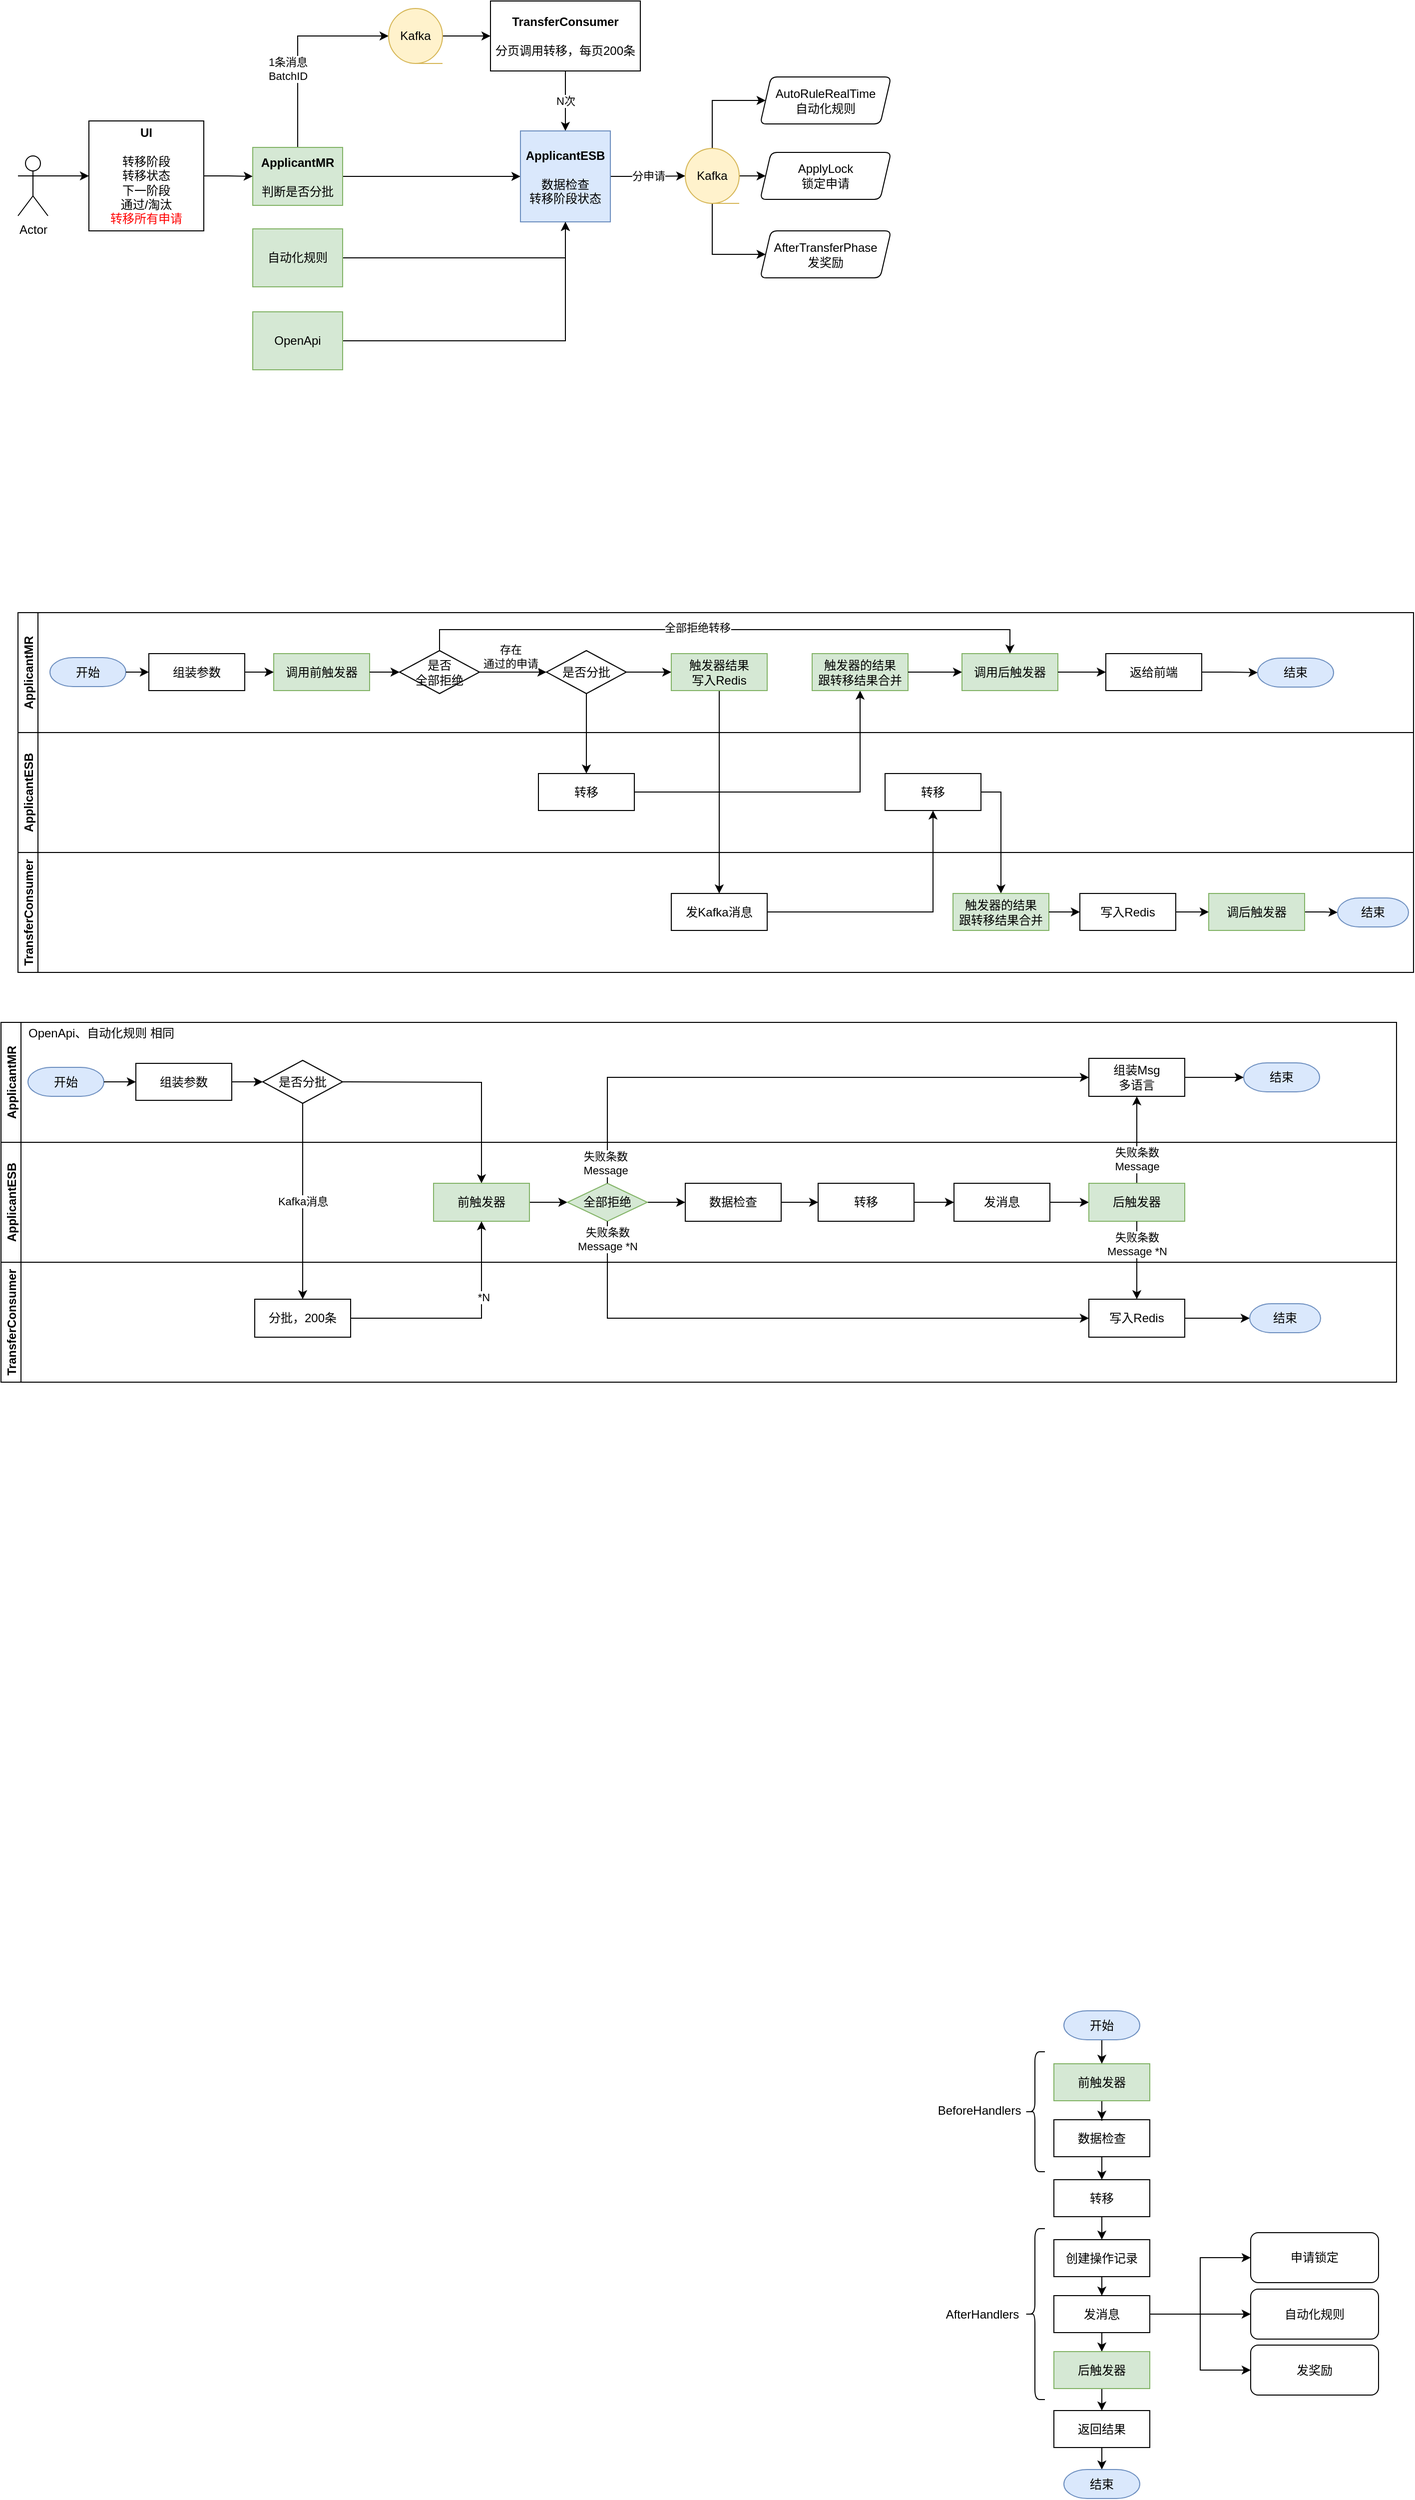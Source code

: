 <mxfile version="14.2.7" type="github">
  <diagram id="pNTDshuj_nLLdsMrF4MN" name="Page-1">
    <mxGraphModel dx="1452" dy="839" grid="0" gridSize="10" guides="1" tooltips="1" connect="1" arrows="1" fold="1" page="1" pageScale="1" pageWidth="2339" pageHeight="3300" math="0" shadow="0">
      <root>
        <mxCell id="0" />
        <mxCell id="1" parent="0" />
        <mxCell id="zR2C9-OfokKpxgEDOuO3-32" style="edgeStyle=orthogonalEdgeStyle;rounded=0;orthogonalLoop=1;jettySize=auto;html=1;exitX=1;exitY=0.333;exitDx=0;exitDy=0;exitPerimeter=0;entryX=0;entryY=0.5;entryDx=0;entryDy=0;" parent="1" source="zR2C9-OfokKpxgEDOuO3-1" target="zR2C9-OfokKpxgEDOuO3-2" edge="1">
          <mxGeometry relative="1" as="geometry" />
        </mxCell>
        <mxCell id="zR2C9-OfokKpxgEDOuO3-1" value="Actor" style="shape=umlActor;verticalLabelPosition=bottom;verticalAlign=top;html=1;outlineConnect=0;" parent="1" vertex="1">
          <mxGeometry x="47" y="335" width="30" height="60" as="geometry" />
        </mxCell>
        <mxCell id="zR2C9-OfokKpxgEDOuO3-21" style="edgeStyle=orthogonalEdgeStyle;rounded=0;orthogonalLoop=1;jettySize=auto;html=1;exitX=1;exitY=0.5;exitDx=0;exitDy=0;entryX=0;entryY=0.5;entryDx=0;entryDy=0;" parent="1" source="zR2C9-OfokKpxgEDOuO3-2" target="zR2C9-OfokKpxgEDOuO3-4" edge="1">
          <mxGeometry relative="1" as="geometry" />
        </mxCell>
        <mxCell id="zR2C9-OfokKpxgEDOuO3-2" value="&lt;b&gt;UI&lt;br&gt;&lt;/b&gt;&lt;br&gt;转移阶段&lt;br&gt;转移状态&lt;br&gt;下一阶段&lt;br&gt;通过/淘汰&lt;br&gt;&lt;font color=&quot;#ff0000&quot;&gt;转移所有申请&lt;/font&gt;" style="rounded=0;whiteSpace=wrap;html=1;" parent="1" vertex="1">
          <mxGeometry x="118" y="300" width="115" height="110" as="geometry" />
        </mxCell>
        <mxCell id="zR2C9-OfokKpxgEDOuO3-7" style="edgeStyle=orthogonalEdgeStyle;rounded=0;orthogonalLoop=1;jettySize=auto;html=1;exitX=0.5;exitY=0;exitDx=0;exitDy=0;entryX=0;entryY=0.5;entryDx=0;entryDy=0;entryPerimeter=0;" parent="1" source="zR2C9-OfokKpxgEDOuO3-4" target="Tq-qdxbZpWR1kkzPCm9U-29" edge="1">
          <mxGeometry relative="1" as="geometry">
            <mxPoint x="440" y="215" as="targetPoint" />
          </mxGeometry>
        </mxCell>
        <mxCell id="zR2C9-OfokKpxgEDOuO3-14" value="1条消息&lt;br&gt;BatchID" style="edgeLabel;html=1;align=center;verticalAlign=middle;resizable=0;points=[];" parent="zR2C9-OfokKpxgEDOuO3-7" vertex="1" connectable="0">
          <mxGeometry x="0.115" y="-1" relative="1" as="geometry">
            <mxPoint x="-12" y="32" as="offset" />
          </mxGeometry>
        </mxCell>
        <mxCell id="zR2C9-OfokKpxgEDOuO3-10" style="edgeStyle=orthogonalEdgeStyle;rounded=0;orthogonalLoop=1;jettySize=auto;html=1;exitX=1;exitY=0.5;exitDx=0;exitDy=0;" parent="1" source="zR2C9-OfokKpxgEDOuO3-4" target="zR2C9-OfokKpxgEDOuO3-9" edge="1">
          <mxGeometry relative="1" as="geometry" />
        </mxCell>
        <mxCell id="zR2C9-OfokKpxgEDOuO3-4" value="&lt;b&gt;ApplicantMR&lt;br&gt;&lt;/b&gt;&lt;br&gt;判断是否分批" style="rounded=0;whiteSpace=wrap;html=1;fillColor=#d5e8d4;strokeColor=#82b366;" parent="1" vertex="1">
          <mxGeometry x="282" y="326.5" width="90" height="58" as="geometry" />
        </mxCell>
        <mxCell id="zR2C9-OfokKpxgEDOuO3-13" value="N次" style="edgeStyle=orthogonalEdgeStyle;rounded=0;orthogonalLoop=1;jettySize=auto;html=1;exitX=0.5;exitY=1;exitDx=0;exitDy=0;" parent="1" source="zR2C9-OfokKpxgEDOuO3-5" target="zR2C9-OfokKpxgEDOuO3-9" edge="1">
          <mxGeometry relative="1" as="geometry" />
        </mxCell>
        <mxCell id="zR2C9-OfokKpxgEDOuO3-5" value="&lt;b&gt;TransferConsumer&lt;br&gt;&lt;/b&gt;&lt;br&gt;分页调用转移，每页200条" style="rounded=0;whiteSpace=wrap;html=1;" parent="1" vertex="1">
          <mxGeometry x="520" y="180" width="150" height="70" as="geometry" />
        </mxCell>
        <mxCell id="zR2C9-OfokKpxgEDOuO3-22" style="edgeStyle=orthogonalEdgeStyle;rounded=0;orthogonalLoop=1;jettySize=auto;html=1;" parent="1" source="Tq-qdxbZpWR1kkzPCm9U-29" target="zR2C9-OfokKpxgEDOuO3-5" edge="1">
          <mxGeometry relative="1" as="geometry">
            <mxPoint x="490" y="215" as="sourcePoint" />
          </mxGeometry>
        </mxCell>
        <mxCell id="Tq-qdxbZpWR1kkzPCm9U-19" value="分申请" style="edgeStyle=orthogonalEdgeStyle;rounded=0;orthogonalLoop=1;jettySize=auto;html=1;" parent="1" source="zR2C9-OfokKpxgEDOuO3-9" target="Tq-qdxbZpWR1kkzPCm9U-18" edge="1">
          <mxGeometry relative="1" as="geometry" />
        </mxCell>
        <mxCell id="zR2C9-OfokKpxgEDOuO3-9" value="&lt;b&gt;ApplicantESB&lt;/b&gt;&lt;br&gt;&lt;br&gt;数据检查&lt;br&gt;转移阶段状态" style="rounded=0;whiteSpace=wrap;html=1;fillColor=#dae8fc;strokeColor=#6c8ebf;" parent="1" vertex="1">
          <mxGeometry x="550" y="310" width="90" height="91" as="geometry" />
        </mxCell>
        <mxCell id="zR2C9-OfokKpxgEDOuO3-12" style="edgeStyle=orthogonalEdgeStyle;rounded=0;orthogonalLoop=1;jettySize=auto;html=1;exitX=1;exitY=0.5;exitDx=0;exitDy=0;entryX=0.5;entryY=1;entryDx=0;entryDy=0;" parent="1" source="zR2C9-OfokKpxgEDOuO3-11" target="zR2C9-OfokKpxgEDOuO3-9" edge="1">
          <mxGeometry relative="1" as="geometry" />
        </mxCell>
        <mxCell id="zR2C9-OfokKpxgEDOuO3-11" value="自动化规则" style="rounded=0;whiteSpace=wrap;html=1;fillColor=#d5e8d4;strokeColor=#82b366;" parent="1" vertex="1">
          <mxGeometry x="282" y="408" width="90" height="58" as="geometry" />
        </mxCell>
        <mxCell id="zR2C9-OfokKpxgEDOuO3-48" style="edgeStyle=orthogonalEdgeStyle;rounded=0;orthogonalLoop=1;jettySize=auto;html=1;exitX=0.5;exitY=1;exitDx=0;exitDy=0;" parent="1" source="zR2C9-OfokKpxgEDOuO3-35" target="zR2C9-OfokKpxgEDOuO3-36" edge="1">
          <mxGeometry relative="1" as="geometry" />
        </mxCell>
        <mxCell id="zR2C9-OfokKpxgEDOuO3-35" value="数据检查" style="rounded=0;whiteSpace=wrap;html=1;" parent="1" vertex="1">
          <mxGeometry x="1084" y="2300" width="96" height="37" as="geometry" />
        </mxCell>
        <mxCell id="zR2C9-OfokKpxgEDOuO3-49" style="edgeStyle=orthogonalEdgeStyle;rounded=0;orthogonalLoop=1;jettySize=auto;html=1;exitX=0.5;exitY=1;exitDx=0;exitDy=0;" parent="1" source="zR2C9-OfokKpxgEDOuO3-36" target="zR2C9-OfokKpxgEDOuO3-37" edge="1">
          <mxGeometry relative="1" as="geometry" />
        </mxCell>
        <mxCell id="zR2C9-OfokKpxgEDOuO3-36" value="转移" style="rounded=0;whiteSpace=wrap;html=1;" parent="1" vertex="1">
          <mxGeometry x="1084" y="2360" width="96" height="37" as="geometry" />
        </mxCell>
        <mxCell id="zR2C9-OfokKpxgEDOuO3-50" style="edgeStyle=orthogonalEdgeStyle;rounded=0;orthogonalLoop=1;jettySize=auto;html=1;exitX=0.5;exitY=1;exitDx=0;exitDy=0;" parent="1" source="zR2C9-OfokKpxgEDOuO3-37" target="zR2C9-OfokKpxgEDOuO3-38" edge="1">
          <mxGeometry relative="1" as="geometry" />
        </mxCell>
        <mxCell id="zR2C9-OfokKpxgEDOuO3-37" value="创建操作记录" style="rounded=0;whiteSpace=wrap;html=1;" parent="1" vertex="1">
          <mxGeometry x="1084" y="2420" width="96" height="37" as="geometry" />
        </mxCell>
        <mxCell id="zR2C9-OfokKpxgEDOuO3-42" style="edgeStyle=orthogonalEdgeStyle;rounded=0;orthogonalLoop=1;jettySize=auto;html=1;exitX=1;exitY=0.5;exitDx=0;exitDy=0;entryX=0;entryY=0.5;entryDx=0;entryDy=0;" parent="1" source="zR2C9-OfokKpxgEDOuO3-38" target="zR2C9-OfokKpxgEDOuO3-39" edge="1">
          <mxGeometry relative="1" as="geometry" />
        </mxCell>
        <mxCell id="zR2C9-OfokKpxgEDOuO3-43" style="edgeStyle=orthogonalEdgeStyle;rounded=0;orthogonalLoop=1;jettySize=auto;html=1;exitX=1;exitY=0.5;exitDx=0;exitDy=0;entryX=0;entryY=0.5;entryDx=0;entryDy=0;" parent="1" source="zR2C9-OfokKpxgEDOuO3-38" target="zR2C9-OfokKpxgEDOuO3-40" edge="1">
          <mxGeometry relative="1" as="geometry" />
        </mxCell>
        <mxCell id="zR2C9-OfokKpxgEDOuO3-44" style="edgeStyle=orthogonalEdgeStyle;rounded=0;orthogonalLoop=1;jettySize=auto;html=1;exitX=1;exitY=0.5;exitDx=0;exitDy=0;entryX=0;entryY=0.5;entryDx=0;entryDy=0;" parent="1" source="zR2C9-OfokKpxgEDOuO3-38" target="zR2C9-OfokKpxgEDOuO3-41" edge="1">
          <mxGeometry relative="1" as="geometry" />
        </mxCell>
        <mxCell id="zR2C9-OfokKpxgEDOuO3-51" style="edgeStyle=orthogonalEdgeStyle;rounded=0;orthogonalLoop=1;jettySize=auto;html=1;exitX=0.5;exitY=1;exitDx=0;exitDy=0;" parent="1" source="zR2C9-OfokKpxgEDOuO3-38" target="zR2C9-OfokKpxgEDOuO3-46" edge="1">
          <mxGeometry relative="1" as="geometry" />
        </mxCell>
        <mxCell id="zR2C9-OfokKpxgEDOuO3-38" value="发消息" style="rounded=0;whiteSpace=wrap;html=1;" parent="1" vertex="1">
          <mxGeometry x="1084" y="2476" width="96" height="37" as="geometry" />
        </mxCell>
        <mxCell id="zR2C9-OfokKpxgEDOuO3-39" value="申请锁定" style="rounded=1;whiteSpace=wrap;html=1;" parent="1" vertex="1">
          <mxGeometry x="1281" y="2413" width="128" height="50" as="geometry" />
        </mxCell>
        <mxCell id="zR2C9-OfokKpxgEDOuO3-40" value="自动化规则" style="rounded=1;whiteSpace=wrap;html=1;" parent="1" vertex="1">
          <mxGeometry x="1281" y="2469.5" width="128" height="50" as="geometry" />
        </mxCell>
        <mxCell id="zR2C9-OfokKpxgEDOuO3-41" value="发奖励" style="rounded=1;whiteSpace=wrap;html=1;" parent="1" vertex="1">
          <mxGeometry x="1281" y="2525.5" width="128" height="50" as="geometry" />
        </mxCell>
        <mxCell id="zR2C9-OfokKpxgEDOuO3-47" style="edgeStyle=orthogonalEdgeStyle;rounded=0;orthogonalLoop=1;jettySize=auto;html=1;exitX=0.5;exitY=1;exitDx=0;exitDy=0;" parent="1" source="zR2C9-OfokKpxgEDOuO3-45" target="zR2C9-OfokKpxgEDOuO3-35" edge="1">
          <mxGeometry relative="1" as="geometry" />
        </mxCell>
        <mxCell id="zR2C9-OfokKpxgEDOuO3-45" value="前触发器" style="rounded=0;whiteSpace=wrap;html=1;fillColor=#d5e8d4;strokeColor=#82b366;" parent="1" vertex="1">
          <mxGeometry x="1084" y="2244" width="96" height="37" as="geometry" />
        </mxCell>
        <mxCell id="zR2C9-OfokKpxgEDOuO3-54" style="edgeStyle=orthogonalEdgeStyle;rounded=0;orthogonalLoop=1;jettySize=auto;html=1;exitX=0.5;exitY=1;exitDx=0;exitDy=0;entryX=0.5;entryY=0;entryDx=0;entryDy=0;" parent="1" source="zR2C9-OfokKpxgEDOuO3-46" target="zR2C9-OfokKpxgEDOuO3-53" edge="1">
          <mxGeometry relative="1" as="geometry" />
        </mxCell>
        <mxCell id="zR2C9-OfokKpxgEDOuO3-46" value="后触发器" style="rounded=0;whiteSpace=wrap;html=1;fillColor=#d5e8d4;strokeColor=#82b366;" parent="1" vertex="1">
          <mxGeometry x="1084" y="2532" width="96" height="37" as="geometry" />
        </mxCell>
        <mxCell id="Tq-qdxbZpWR1kkzPCm9U-33" value="" style="edgeStyle=orthogonalEdgeStyle;rounded=0;orthogonalLoop=1;jettySize=auto;html=1;" parent="1" source="zR2C9-OfokKpxgEDOuO3-53" target="Tq-qdxbZpWR1kkzPCm9U-32" edge="1">
          <mxGeometry relative="1" as="geometry" />
        </mxCell>
        <mxCell id="zR2C9-OfokKpxgEDOuO3-53" value="返回结果" style="rounded=0;whiteSpace=wrap;html=1;" parent="1" vertex="1">
          <mxGeometry x="1084" y="2591" width="96" height="37" as="geometry" />
        </mxCell>
        <mxCell id="Tq-qdxbZpWR1kkzPCm9U-14" value="" style="edgeStyle=orthogonalEdgeStyle;rounded=0;orthogonalLoop=1;jettySize=auto;html=1;" parent="1" source="Tq-qdxbZpWR1kkzPCm9U-13" target="zR2C9-OfokKpxgEDOuO3-45" edge="1">
          <mxGeometry relative="1" as="geometry" />
        </mxCell>
        <mxCell id="Tq-qdxbZpWR1kkzPCm9U-13" value="开始" style="strokeWidth=1;html=1;shape=mxgraph.flowchart.terminator;whiteSpace=wrap;rounded=0;fillColor=#dae8fc;strokeColor=#6c8ebf;" parent="1" vertex="1">
          <mxGeometry x="1094" y="2191" width="76" height="29" as="geometry" />
        </mxCell>
        <mxCell id="Tq-qdxbZpWR1kkzPCm9U-25" style="edgeStyle=orthogonalEdgeStyle;rounded=0;orthogonalLoop=1;jettySize=auto;html=1;exitX=0.5;exitY=0;exitDx=0;exitDy=0;exitPerimeter=0;entryX=0;entryY=0.5;entryDx=0;entryDy=0;" parent="1" source="Tq-qdxbZpWR1kkzPCm9U-18" target="Tq-qdxbZpWR1kkzPCm9U-20" edge="1">
          <mxGeometry relative="1" as="geometry">
            <Array as="points">
              <mxPoint x="742" y="280" />
            </Array>
          </mxGeometry>
        </mxCell>
        <mxCell id="Tq-qdxbZpWR1kkzPCm9U-26" value="" style="edgeStyle=orthogonalEdgeStyle;rounded=0;orthogonalLoop=1;jettySize=auto;html=1;" parent="1" source="Tq-qdxbZpWR1kkzPCm9U-18" target="Tq-qdxbZpWR1kkzPCm9U-22" edge="1">
          <mxGeometry relative="1" as="geometry" />
        </mxCell>
        <mxCell id="Tq-qdxbZpWR1kkzPCm9U-28" style="edgeStyle=orthogonalEdgeStyle;rounded=0;orthogonalLoop=1;jettySize=auto;html=1;exitX=0.5;exitY=1;exitDx=0;exitDy=0;exitPerimeter=0;entryX=0;entryY=0.5;entryDx=0;entryDy=0;" parent="1" source="Tq-qdxbZpWR1kkzPCm9U-18" target="Tq-qdxbZpWR1kkzPCm9U-23" edge="1">
          <mxGeometry relative="1" as="geometry">
            <Array as="points">
              <mxPoint x="742" y="434" />
            </Array>
          </mxGeometry>
        </mxCell>
        <mxCell id="Tq-qdxbZpWR1kkzPCm9U-18" value="Kafka" style="strokeWidth=1;html=1;shape=mxgraph.flowchart.sequential_data;whiteSpace=wrap;rounded=0;fillColor=#fff2cc;strokeColor=#d6b656;" parent="1" vertex="1">
          <mxGeometry x="715" y="327.5" width="54" height="55" as="geometry" />
        </mxCell>
        <mxCell id="Tq-qdxbZpWR1kkzPCm9U-20" value="&lt;span&gt;AutoRuleRealTime&lt;br&gt;自动化规则&lt;br&gt;&lt;/span&gt;" style="shape=parallelogram;html=1;strokeWidth=1;perimeter=parallelogramPerimeter;whiteSpace=wrap;rounded=1;arcSize=12;size=0.083;" parent="1" vertex="1">
          <mxGeometry x="790" y="256" width="131" height="47" as="geometry" />
        </mxCell>
        <mxCell id="Tq-qdxbZpWR1kkzPCm9U-22" value="&lt;span style=&quot;text-align: left&quot;&gt;ApplyLock&lt;br&gt;锁定申请&lt;br&gt;&lt;/span&gt;" style="shape=parallelogram;html=1;strokeWidth=1;perimeter=parallelogramPerimeter;whiteSpace=wrap;rounded=1;arcSize=12;size=0.083;" parent="1" vertex="1">
          <mxGeometry x="790" y="331.5" width="131" height="47" as="geometry" />
        </mxCell>
        <mxCell id="Tq-qdxbZpWR1kkzPCm9U-23" value="AfterTransferPhase&lt;br&gt;发奖励" style="shape=parallelogram;html=1;strokeWidth=1;perimeter=parallelogramPerimeter;whiteSpace=wrap;rounded=1;arcSize=12;size=0.083;" parent="1" vertex="1">
          <mxGeometry x="790" y="410" width="131" height="47" as="geometry" />
        </mxCell>
        <mxCell id="Tq-qdxbZpWR1kkzPCm9U-29" value="Kafka" style="strokeWidth=1;html=1;shape=mxgraph.flowchart.sequential_data;whiteSpace=wrap;rounded=0;fillColor=#fff2cc;strokeColor=#d6b656;" parent="1" vertex="1">
          <mxGeometry x="418" y="187.5" width="54" height="55" as="geometry" />
        </mxCell>
        <mxCell id="Tq-qdxbZpWR1kkzPCm9U-32" value="结束" style="strokeWidth=1;html=1;shape=mxgraph.flowchart.terminator;whiteSpace=wrap;rounded=0;fillColor=#dae8fc;strokeColor=#6c8ebf;" parent="1" vertex="1">
          <mxGeometry x="1094" y="2650" width="76" height="29" as="geometry" />
        </mxCell>
        <mxCell id="iPtqz-g4_fZ4g8SLzUmV-1" value="" style="shape=curlyBracket;whiteSpace=wrap;html=1;rounded=1;size=0.5;" parent="1" vertex="1">
          <mxGeometry x="1055" y="2232" width="20" height="120" as="geometry" />
        </mxCell>
        <mxCell id="iPtqz-g4_fZ4g8SLzUmV-2" value="BeforeHandlers" style="text;html=1;align=center;verticalAlign=middle;resizable=0;points=[];autosize=1;" parent="1" vertex="1">
          <mxGeometry x="962" y="2282" width="93" height="18" as="geometry" />
        </mxCell>
        <mxCell id="iPtqz-g4_fZ4g8SLzUmV-3" value="" style="shape=curlyBracket;whiteSpace=wrap;html=1;rounded=1;size=0.5;" parent="1" vertex="1">
          <mxGeometry x="1055" y="2409" width="20" height="171" as="geometry" />
        </mxCell>
        <mxCell id="iPtqz-g4_fZ4g8SLzUmV-4" value="AfterHandlers" style="text;html=1;align=center;verticalAlign=middle;resizable=0;points=[];autosize=1;" parent="1" vertex="1">
          <mxGeometry x="970" y="2485.5" width="83" height="18" as="geometry" />
        </mxCell>
        <mxCell id="GrQx5yZGlA07eeH8-NgG-53" value="" style="edgeStyle=orthogonalEdgeStyle;rounded=0;orthogonalLoop=1;jettySize=auto;html=1;" parent="1" source="GrQx5yZGlA07eeH8-NgG-8" target="GrQx5yZGlA07eeH8-NgG-10" edge="1">
          <mxGeometry relative="1" as="geometry" />
        </mxCell>
        <mxCell id="GrQx5yZGlA07eeH8-NgG-52" value="" style="edgeStyle=orthogonalEdgeStyle;rounded=0;orthogonalLoop=1;jettySize=auto;html=1;" parent="1" source="GrQx5yZGlA07eeH8-NgG-23" target="GrQx5yZGlA07eeH8-NgG-8" edge="1">
          <mxGeometry relative="1" as="geometry" />
        </mxCell>
        <mxCell id="GrQx5yZGlA07eeH8-NgG-60" value="" style="edgeStyle=orthogonalEdgeStyle;rounded=0;orthogonalLoop=1;jettySize=auto;html=1;" parent="1" source="GrQx5yZGlA07eeH8-NgG-26" target="GrQx5yZGlA07eeH8-NgG-28" edge="1">
          <mxGeometry relative="1" as="geometry" />
        </mxCell>
        <mxCell id="GrQx5yZGlA07eeH8-NgG-61" value="" style="edgeStyle=orthogonalEdgeStyle;rounded=0;orthogonalLoop=1;jettySize=auto;html=1;entryX=0.5;entryY=1;entryDx=0;entryDy=0;" parent="1" source="GrQx5yZGlA07eeH8-NgG-28" target="GrQx5yZGlA07eeH8-NgG-39" edge="1">
          <mxGeometry relative="1" as="geometry" />
        </mxCell>
        <mxCell id="GrQx5yZGlA07eeH8-NgG-62" value="" style="edgeStyle=orthogonalEdgeStyle;rounded=0;orthogonalLoop=1;jettySize=auto;html=1;exitX=1;exitY=0.5;exitDx=0;exitDy=0;" parent="1" source="GrQx5yZGlA07eeH8-NgG-39" target="GrQx5yZGlA07eeH8-NgG-41" edge="1">
          <mxGeometry relative="1" as="geometry" />
        </mxCell>
        <mxCell id="f2J-3M7rYy_mJM9Wlfbg-1" value="ApplicantMR" style="swimlane;startSize=20;horizontal=0;" parent="1" vertex="1">
          <mxGeometry x="47" y="792" width="1397" height="120" as="geometry" />
        </mxCell>
        <mxCell id="GrQx5yZGlA07eeH8-NgG-1" value="开始" style="strokeWidth=1;html=1;shape=mxgraph.flowchart.terminator;whiteSpace=wrap;rounded=0;fillColor=#dae8fc;strokeColor=#6c8ebf;" parent="f2J-3M7rYy_mJM9Wlfbg-1" vertex="1">
          <mxGeometry x="32" y="45" width="76" height="29" as="geometry" />
        </mxCell>
        <mxCell id="GrQx5yZGlA07eeH8-NgG-3" value="组装参数" style="rounded=0;whiteSpace=wrap;html=1;" parent="f2J-3M7rYy_mJM9Wlfbg-1" vertex="1">
          <mxGeometry x="131" y="41" width="96" height="37" as="geometry" />
        </mxCell>
        <mxCell id="GrQx5yZGlA07eeH8-NgG-49" value="" style="edgeStyle=orthogonalEdgeStyle;rounded=0;orthogonalLoop=1;jettySize=auto;html=1;" parent="f2J-3M7rYy_mJM9Wlfbg-1" source="GrQx5yZGlA07eeH8-NgG-1" target="GrQx5yZGlA07eeH8-NgG-3" edge="1">
          <mxGeometry relative="1" as="geometry" />
        </mxCell>
        <mxCell id="GrQx5yZGlA07eeH8-NgG-2" value="调用前触发器" style="rounded=0;whiteSpace=wrap;html=1;fillColor=#d5e8d4;strokeColor=#82b366;" parent="f2J-3M7rYy_mJM9Wlfbg-1" vertex="1">
          <mxGeometry x="256" y="41" width="96" height="37" as="geometry" />
        </mxCell>
        <mxCell id="GrQx5yZGlA07eeH8-NgG-50" value="" style="edgeStyle=orthogonalEdgeStyle;rounded=0;orthogonalLoop=1;jettySize=auto;html=1;" parent="f2J-3M7rYy_mJM9Wlfbg-1" source="GrQx5yZGlA07eeH8-NgG-3" target="GrQx5yZGlA07eeH8-NgG-2" edge="1">
          <mxGeometry relative="1" as="geometry" />
        </mxCell>
        <mxCell id="GrQx5yZGlA07eeH8-NgG-6" value="是否&lt;br&gt;全部拒绝" style="rhombus;whiteSpace=wrap;html=1;" parent="f2J-3M7rYy_mJM9Wlfbg-1" vertex="1">
          <mxGeometry x="382" y="38" width="80" height="43" as="geometry" />
        </mxCell>
        <mxCell id="GrQx5yZGlA07eeH8-NgG-51" value="" style="edgeStyle=orthogonalEdgeStyle;rounded=0;orthogonalLoop=1;jettySize=auto;html=1;" parent="f2J-3M7rYy_mJM9Wlfbg-1" source="GrQx5yZGlA07eeH8-NgG-2" target="GrQx5yZGlA07eeH8-NgG-6" edge="1">
          <mxGeometry relative="1" as="geometry" />
        </mxCell>
        <mxCell id="GrQx5yZGlA07eeH8-NgG-23" value="是否分批" style="rhombus;whiteSpace=wrap;html=1;" parent="f2J-3M7rYy_mJM9Wlfbg-1" vertex="1">
          <mxGeometry x="529" y="38" width="80" height="43" as="geometry" />
        </mxCell>
        <mxCell id="GrQx5yZGlA07eeH8-NgG-31" value="存在&lt;br&gt;通过的申请" style="edgeStyle=orthogonalEdgeStyle;rounded=0;orthogonalLoop=1;jettySize=auto;html=1;exitX=1;exitY=0.5;exitDx=0;exitDy=0;" parent="f2J-3M7rYy_mJM9Wlfbg-1" source="GrQx5yZGlA07eeH8-NgG-6" target="GrQx5yZGlA07eeH8-NgG-23" edge="1">
          <mxGeometry x="-0.091" y="16" relative="1" as="geometry">
            <mxPoint x="205" y="58" as="sourcePoint" />
            <mxPoint as="offset" />
          </mxGeometry>
        </mxCell>
        <mxCell id="GrQx5yZGlA07eeH8-NgG-26" value="触发器结果&lt;br&gt;写入Redis" style="rounded=0;whiteSpace=wrap;html=1;fillColor=#d5e8d4;strokeColor=#82b366;" parent="f2J-3M7rYy_mJM9Wlfbg-1" vertex="1">
          <mxGeometry x="654" y="41" width="96" height="37" as="geometry" />
        </mxCell>
        <mxCell id="GrQx5yZGlA07eeH8-NgG-59" style="edgeStyle=orthogonalEdgeStyle;rounded=0;orthogonalLoop=1;jettySize=auto;html=1;exitX=1;exitY=0.5;exitDx=0;exitDy=0;entryX=0;entryY=0.5;entryDx=0;entryDy=0;" parent="f2J-3M7rYy_mJM9Wlfbg-1" source="GrQx5yZGlA07eeH8-NgG-23" target="GrQx5yZGlA07eeH8-NgG-26" edge="1">
          <mxGeometry relative="1" as="geometry" />
        </mxCell>
        <mxCell id="GrQx5yZGlA07eeH8-NgG-10" value="触发器的结果&lt;br&gt;跟转移结果合并" style="rounded=0;whiteSpace=wrap;html=1;fillColor=#d5e8d4;strokeColor=#82b366;" parent="f2J-3M7rYy_mJM9Wlfbg-1" vertex="1">
          <mxGeometry x="795" y="41" width="96" height="37" as="geometry" />
        </mxCell>
        <mxCell id="GrQx5yZGlA07eeH8-NgG-65" value="调用后触发器" style="rounded=0;whiteSpace=wrap;html=1;fillColor=#d5e8d4;strokeColor=#82b366;" parent="f2J-3M7rYy_mJM9Wlfbg-1" vertex="1">
          <mxGeometry x="945" y="41" width="96" height="37" as="geometry" />
        </mxCell>
        <mxCell id="GrQx5yZGlA07eeH8-NgG-54" style="edgeStyle=orthogonalEdgeStyle;rounded=0;orthogonalLoop=1;jettySize=auto;html=1;exitX=0.5;exitY=0;exitDx=0;exitDy=0;entryX=0.5;entryY=0;entryDx=0;entryDy=0;" parent="f2J-3M7rYy_mJM9Wlfbg-1" source="GrQx5yZGlA07eeH8-NgG-6" target="GrQx5yZGlA07eeH8-NgG-65" edge="1">
          <mxGeometry relative="1" as="geometry">
            <Array as="points">
              <mxPoint x="422" y="17" />
              <mxPoint x="993" y="17" />
            </Array>
          </mxGeometry>
        </mxCell>
        <mxCell id="GrQx5yZGlA07eeH8-NgG-55" value="全部拒绝转移" style="edgeLabel;html=1;align=center;verticalAlign=middle;resizable=0;points=[];" parent="GrQx5yZGlA07eeH8-NgG-54" vertex="1" connectable="0">
          <mxGeometry x="-0.095" y="2" relative="1" as="geometry">
            <mxPoint as="offset" />
          </mxGeometry>
        </mxCell>
        <mxCell id="GrQx5yZGlA07eeH8-NgG-66" value="" style="edgeStyle=orthogonalEdgeStyle;rounded=0;orthogonalLoop=1;jettySize=auto;html=1;" parent="f2J-3M7rYy_mJM9Wlfbg-1" source="GrQx5yZGlA07eeH8-NgG-10" target="GrQx5yZGlA07eeH8-NgG-65" edge="1">
          <mxGeometry relative="1" as="geometry" />
        </mxCell>
        <mxCell id="GrQx5yZGlA07eeH8-NgG-43" value="返给前端" style="rounded=0;whiteSpace=wrap;html=1;" parent="f2J-3M7rYy_mJM9Wlfbg-1" vertex="1">
          <mxGeometry x="1089" y="41" width="96" height="37" as="geometry" />
        </mxCell>
        <mxCell id="GrQx5yZGlA07eeH8-NgG-67" value="" style="edgeStyle=orthogonalEdgeStyle;rounded=0;orthogonalLoop=1;jettySize=auto;html=1;" parent="f2J-3M7rYy_mJM9Wlfbg-1" source="GrQx5yZGlA07eeH8-NgG-65" target="GrQx5yZGlA07eeH8-NgG-43" edge="1">
          <mxGeometry relative="1" as="geometry" />
        </mxCell>
        <mxCell id="GrQx5yZGlA07eeH8-NgG-57" value="结束" style="strokeWidth=1;html=1;shape=mxgraph.flowchart.terminator;whiteSpace=wrap;rounded=0;fillColor=#dae8fc;strokeColor=#6c8ebf;" parent="f2J-3M7rYy_mJM9Wlfbg-1" vertex="1">
          <mxGeometry x="1241" y="45.5" width="76" height="29" as="geometry" />
        </mxCell>
        <mxCell id="GrQx5yZGlA07eeH8-NgG-58" value="" style="edgeStyle=orthogonalEdgeStyle;rounded=0;orthogonalLoop=1;jettySize=auto;html=1;" parent="f2J-3M7rYy_mJM9Wlfbg-1" source="GrQx5yZGlA07eeH8-NgG-43" target="GrQx5yZGlA07eeH8-NgG-57" edge="1">
          <mxGeometry relative="1" as="geometry" />
        </mxCell>
        <mxCell id="f2J-3M7rYy_mJM9Wlfbg-3" value="ApplicantESB" style="swimlane;startSize=20;horizontal=0;" parent="1" vertex="1">
          <mxGeometry x="47" y="912" width="1397" height="120" as="geometry" />
        </mxCell>
        <mxCell id="GrQx5yZGlA07eeH8-NgG-8" value="转移" style="rounded=0;whiteSpace=wrap;html=1;" parent="f2J-3M7rYy_mJM9Wlfbg-3" vertex="1">
          <mxGeometry x="521" y="41" width="96" height="37" as="geometry" />
        </mxCell>
        <mxCell id="GrQx5yZGlA07eeH8-NgG-39" value="转移" style="rounded=0;whiteSpace=wrap;html=1;" parent="f2J-3M7rYy_mJM9Wlfbg-3" vertex="1">
          <mxGeometry x="868" y="41" width="96" height="37" as="geometry" />
        </mxCell>
        <mxCell id="f2J-3M7rYy_mJM9Wlfbg-4" value="TransferConsumer" style="swimlane;startSize=20;horizontal=0;" parent="1" vertex="1">
          <mxGeometry x="47" y="1032" width="1397" height="120" as="geometry" />
        </mxCell>
        <mxCell id="GrQx5yZGlA07eeH8-NgG-28" value="发Kafka消息" style="rounded=0;whiteSpace=wrap;html=1;" parent="f2J-3M7rYy_mJM9Wlfbg-4" vertex="1">
          <mxGeometry x="654" y="41" width="96" height="37" as="geometry" />
        </mxCell>
        <mxCell id="GrQx5yZGlA07eeH8-NgG-41" value="触发器的结果&lt;br&gt;跟转移结果合并" style="rounded=0;whiteSpace=wrap;html=1;fillColor=#d5e8d4;strokeColor=#82b366;" parent="f2J-3M7rYy_mJM9Wlfbg-4" vertex="1">
          <mxGeometry x="936" y="41" width="96" height="37" as="geometry" />
        </mxCell>
        <mxCell id="GrQx5yZGlA07eeH8-NgG-44" value="写入Redis" style="rounded=0;whiteSpace=wrap;html=1;" parent="f2J-3M7rYy_mJM9Wlfbg-4" vertex="1">
          <mxGeometry x="1063" y="41" width="96" height="37" as="geometry" />
        </mxCell>
        <mxCell id="GrQx5yZGlA07eeH8-NgG-63" value="" style="edgeStyle=orthogonalEdgeStyle;rounded=0;orthogonalLoop=1;jettySize=auto;html=1;" parent="f2J-3M7rYy_mJM9Wlfbg-4" source="GrQx5yZGlA07eeH8-NgG-41" target="GrQx5yZGlA07eeH8-NgG-44" edge="1">
          <mxGeometry relative="1" as="geometry" />
        </mxCell>
        <mxCell id="f2J-3M7rYy_mJM9Wlfbg-6" style="edgeStyle=orthogonalEdgeStyle;rounded=0;orthogonalLoop=1;jettySize=auto;html=1;exitX=1;exitY=0.5;exitDx=0;exitDy=0;endArrow=classic;endFill=1;" parent="f2J-3M7rYy_mJM9Wlfbg-4" source="GrQx5yZGlA07eeH8-NgG-68" target="f2J-3M7rYy_mJM9Wlfbg-5" edge="1">
          <mxGeometry relative="1" as="geometry" />
        </mxCell>
        <mxCell id="GrQx5yZGlA07eeH8-NgG-68" value="调后触发器" style="rounded=0;whiteSpace=wrap;html=1;fillColor=#d5e8d4;strokeColor=#82b366;" parent="f2J-3M7rYy_mJM9Wlfbg-4" vertex="1">
          <mxGeometry x="1192" y="41" width="96" height="37" as="geometry" />
        </mxCell>
        <mxCell id="GrQx5yZGlA07eeH8-NgG-69" value="" style="edgeStyle=orthogonalEdgeStyle;rounded=0;orthogonalLoop=1;jettySize=auto;html=1;" parent="f2J-3M7rYy_mJM9Wlfbg-4" source="GrQx5yZGlA07eeH8-NgG-44" target="GrQx5yZGlA07eeH8-NgG-68" edge="1">
          <mxGeometry relative="1" as="geometry" />
        </mxCell>
        <mxCell id="f2J-3M7rYy_mJM9Wlfbg-5" value="结束" style="strokeWidth=1;html=1;shape=mxgraph.flowchart.terminator;whiteSpace=wrap;rounded=0;fillColor=#dae8fc;strokeColor=#6c8ebf;" parent="f2J-3M7rYy_mJM9Wlfbg-4" vertex="1">
          <mxGeometry x="1321" y="45.5" width="71" height="29" as="geometry" />
        </mxCell>
        <mxCell id="bgw_qI_3XdFX-O5FHtpf-2" style="edgeStyle=orthogonalEdgeStyle;rounded=0;orthogonalLoop=1;jettySize=auto;html=1;exitX=1;exitY=0.5;exitDx=0;exitDy=0;" edge="1" parent="1" source="bgw_qI_3XdFX-O5FHtpf-1" target="zR2C9-OfokKpxgEDOuO3-9">
          <mxGeometry relative="1" as="geometry" />
        </mxCell>
        <mxCell id="bgw_qI_3XdFX-O5FHtpf-1" value="OpenApi" style="rounded=0;whiteSpace=wrap;html=1;fillColor=#d5e8d4;strokeColor=#82b366;" vertex="1" parent="1">
          <mxGeometry x="282" y="491" width="90" height="58" as="geometry" />
        </mxCell>
        <mxCell id="bgw_qI_3XdFX-O5FHtpf-3" value="" style="edgeStyle=orthogonalEdgeStyle;rounded=0;orthogonalLoop=1;jettySize=auto;html=1;entryX=0.5;entryY=1;entryDx=0;entryDy=0;exitX=0.5;exitY=0;exitDx=0;exitDy=0;" edge="1" parent="1" source="bgw_qI_3XdFX-O5FHtpf-65" target="bgw_qI_3XdFX-O5FHtpf-25">
          <mxGeometry relative="1" as="geometry">
            <mxPoint x="1153" y="1382" as="sourcePoint" />
            <mxPoint x="873" y="1280" as="targetPoint" />
          </mxGeometry>
        </mxCell>
        <mxCell id="bgw_qI_3XdFX-O5FHtpf-64" value="失败条数&lt;br&gt;Message" style="edgeLabel;html=1;align=center;verticalAlign=middle;resizable=0;points=[];" vertex="1" connectable="0" parent="bgw_qI_3XdFX-O5FHtpf-3">
          <mxGeometry x="-0.286" y="1" relative="1" as="geometry">
            <mxPoint x="1" y="7" as="offset" />
          </mxGeometry>
        </mxCell>
        <mxCell id="bgw_qI_3XdFX-O5FHtpf-4" value="" style="edgeStyle=orthogonalEdgeStyle;rounded=0;orthogonalLoop=1;jettySize=auto;html=1;exitX=1;exitY=0.5;exitDx=0;exitDy=0;" edge="1" parent="1" source="bgw_qI_3XdFX-O5FHtpf-16" target="bgw_qI_3XdFX-O5FHtpf-30">
          <mxGeometry relative="1" as="geometry">
            <Array as="points">
              <mxPoint x="377" y="1262" />
              <mxPoint x="489" y="1262" />
            </Array>
          </mxGeometry>
        </mxCell>
        <mxCell id="bgw_qI_3XdFX-O5FHtpf-5" value="Kafka消息" style="edgeStyle=orthogonalEdgeStyle;rounded=0;orthogonalLoop=1;jettySize=auto;html=1;exitX=0.5;exitY=1;exitDx=0;exitDy=0;" edge="1" parent="1" source="bgw_qI_3XdFX-O5FHtpf-16" target="bgw_qI_3XdFX-O5FHtpf-33">
          <mxGeometry relative="1" as="geometry">
            <mxPoint x="732" y="1280" as="sourcePoint" />
          </mxGeometry>
        </mxCell>
        <mxCell id="bgw_qI_3XdFX-O5FHtpf-8" value="ApplicantMR" style="swimlane;startSize=20;horizontal=0;" vertex="1" parent="1">
          <mxGeometry x="30" y="1202" width="1397" height="120" as="geometry" />
        </mxCell>
        <mxCell id="bgw_qI_3XdFX-O5FHtpf-9" value="开始" style="strokeWidth=1;html=1;shape=mxgraph.flowchart.terminator;whiteSpace=wrap;rounded=0;fillColor=#dae8fc;strokeColor=#6c8ebf;" vertex="1" parent="bgw_qI_3XdFX-O5FHtpf-8">
          <mxGeometry x="27" y="45" width="76" height="29" as="geometry" />
        </mxCell>
        <mxCell id="bgw_qI_3XdFX-O5FHtpf-10" value="组装参数" style="rounded=0;whiteSpace=wrap;html=1;" vertex="1" parent="bgw_qI_3XdFX-O5FHtpf-8">
          <mxGeometry x="135" y="41" width="96" height="37" as="geometry" />
        </mxCell>
        <mxCell id="bgw_qI_3XdFX-O5FHtpf-11" value="" style="edgeStyle=orthogonalEdgeStyle;rounded=0;orthogonalLoop=1;jettySize=auto;html=1;" edge="1" parent="bgw_qI_3XdFX-O5FHtpf-8" source="bgw_qI_3XdFX-O5FHtpf-9" target="bgw_qI_3XdFX-O5FHtpf-10">
          <mxGeometry relative="1" as="geometry" />
        </mxCell>
        <mxCell id="bgw_qI_3XdFX-O5FHtpf-13" value="" style="edgeStyle=orthogonalEdgeStyle;rounded=0;orthogonalLoop=1;jettySize=auto;html=1;" edge="1" parent="bgw_qI_3XdFX-O5FHtpf-8" source="bgw_qI_3XdFX-O5FHtpf-10" target="bgw_qI_3XdFX-O5FHtpf-16">
          <mxGeometry relative="1" as="geometry">
            <mxPoint x="256" y="59.5" as="targetPoint" />
          </mxGeometry>
        </mxCell>
        <mxCell id="bgw_qI_3XdFX-O5FHtpf-16" value="是否分批" style="rhombus;whiteSpace=wrap;html=1;" vertex="1" parent="bgw_qI_3XdFX-O5FHtpf-8">
          <mxGeometry x="262" y="38" width="80" height="43" as="geometry" />
        </mxCell>
        <mxCell id="bgw_qI_3XdFX-O5FHtpf-25" value="组装Msg&lt;br&gt;多语言" style="rounded=0;whiteSpace=wrap;html=1;" vertex="1" parent="bgw_qI_3XdFX-O5FHtpf-8">
          <mxGeometry x="1089" y="36" width="96" height="38" as="geometry" />
        </mxCell>
        <mxCell id="bgw_qI_3XdFX-O5FHtpf-27" value="结束" style="strokeWidth=1;html=1;shape=mxgraph.flowchart.terminator;whiteSpace=wrap;rounded=0;fillColor=#dae8fc;strokeColor=#6c8ebf;" vertex="1" parent="bgw_qI_3XdFX-O5FHtpf-8">
          <mxGeometry x="1244" y="40.5" width="76" height="29" as="geometry" />
        </mxCell>
        <mxCell id="bgw_qI_3XdFX-O5FHtpf-28" value="" style="edgeStyle=orthogonalEdgeStyle;rounded=0;orthogonalLoop=1;jettySize=auto;html=1;" edge="1" parent="bgw_qI_3XdFX-O5FHtpf-8" source="bgw_qI_3XdFX-O5FHtpf-25" target="bgw_qI_3XdFX-O5FHtpf-27">
          <mxGeometry relative="1" as="geometry" />
        </mxCell>
        <mxCell id="bgw_qI_3XdFX-O5FHtpf-68" value="OpenApi、自动化规则 相同" style="text;html=1;align=center;verticalAlign=middle;resizable=0;points=[];autosize=1;" vertex="1" parent="bgw_qI_3XdFX-O5FHtpf-8">
          <mxGeometry x="22" y="2" width="156" height="18" as="geometry" />
        </mxCell>
        <mxCell id="bgw_qI_3XdFX-O5FHtpf-29" value="ApplicantESB" style="swimlane;startSize=20;horizontal=0;" vertex="1" parent="1">
          <mxGeometry x="30" y="1322" width="1397" height="120" as="geometry" />
        </mxCell>
        <mxCell id="bgw_qI_3XdFX-O5FHtpf-53" style="edgeStyle=orthogonalEdgeStyle;rounded=0;orthogonalLoop=1;jettySize=auto;html=1;exitX=1;exitY=0.5;exitDx=0;exitDy=0;" edge="1" parent="bgw_qI_3XdFX-O5FHtpf-29" source="bgw_qI_3XdFX-O5FHtpf-30" target="bgw_qI_3XdFX-O5FHtpf-52">
          <mxGeometry relative="1" as="geometry" />
        </mxCell>
        <mxCell id="bgw_qI_3XdFX-O5FHtpf-30" value="前触发器" style="rounded=0;whiteSpace=wrap;html=1;fillColor=#d5e8d4;strokeColor=#82b366;" vertex="1" parent="bgw_qI_3XdFX-O5FHtpf-29">
          <mxGeometry x="433" y="41" width="96" height="38" as="geometry" />
        </mxCell>
        <mxCell id="bgw_qI_3XdFX-O5FHtpf-50" style="edgeStyle=orthogonalEdgeStyle;rounded=0;orthogonalLoop=1;jettySize=auto;html=1;exitX=1;exitY=0.5;exitDx=0;exitDy=0;" edge="1" parent="bgw_qI_3XdFX-O5FHtpf-29" source="bgw_qI_3XdFX-O5FHtpf-44" target="bgw_qI_3XdFX-O5FHtpf-48">
          <mxGeometry relative="1" as="geometry" />
        </mxCell>
        <mxCell id="bgw_qI_3XdFX-O5FHtpf-44" value="转移" style="rounded=0;whiteSpace=wrap;html=1;" vertex="1" parent="bgw_qI_3XdFX-O5FHtpf-29">
          <mxGeometry x="818" y="41" width="96" height="38" as="geometry" />
        </mxCell>
        <mxCell id="bgw_qI_3XdFX-O5FHtpf-66" style="edgeStyle=orthogonalEdgeStyle;rounded=0;orthogonalLoop=1;jettySize=auto;html=1;exitX=1;exitY=0.5;exitDx=0;exitDy=0;entryX=0;entryY=0.5;entryDx=0;entryDy=0;" edge="1" parent="bgw_qI_3XdFX-O5FHtpf-29" source="bgw_qI_3XdFX-O5FHtpf-48" target="bgw_qI_3XdFX-O5FHtpf-65">
          <mxGeometry relative="1" as="geometry" />
        </mxCell>
        <mxCell id="bgw_qI_3XdFX-O5FHtpf-48" value="发消息" style="rounded=0;whiteSpace=wrap;html=1;" vertex="1" parent="bgw_qI_3XdFX-O5FHtpf-29">
          <mxGeometry x="954" y="41" width="96" height="38" as="geometry" />
        </mxCell>
        <mxCell id="bgw_qI_3XdFX-O5FHtpf-55" style="edgeStyle=orthogonalEdgeStyle;rounded=0;orthogonalLoop=1;jettySize=auto;html=1;exitX=1;exitY=0.5;exitDx=0;exitDy=0;" edge="1" parent="bgw_qI_3XdFX-O5FHtpf-29" source="bgw_qI_3XdFX-O5FHtpf-51" target="bgw_qI_3XdFX-O5FHtpf-44">
          <mxGeometry relative="1" as="geometry" />
        </mxCell>
        <mxCell id="bgw_qI_3XdFX-O5FHtpf-51" value="数据检查" style="rounded=0;whiteSpace=wrap;html=1;" vertex="1" parent="bgw_qI_3XdFX-O5FHtpf-29">
          <mxGeometry x="685" y="41" width="96" height="38" as="geometry" />
        </mxCell>
        <mxCell id="bgw_qI_3XdFX-O5FHtpf-54" style="edgeStyle=orthogonalEdgeStyle;rounded=0;orthogonalLoop=1;jettySize=auto;html=1;exitX=1;exitY=0.5;exitDx=0;exitDy=0;" edge="1" parent="bgw_qI_3XdFX-O5FHtpf-29" source="bgw_qI_3XdFX-O5FHtpf-52" target="bgw_qI_3XdFX-O5FHtpf-51">
          <mxGeometry relative="1" as="geometry" />
        </mxCell>
        <mxCell id="bgw_qI_3XdFX-O5FHtpf-52" value="全部拒绝" style="rhombus;whiteSpace=wrap;html=1;fillColor=#d5e8d4;strokeColor=#82b366;" vertex="1" parent="bgw_qI_3XdFX-O5FHtpf-29">
          <mxGeometry x="567" y="41" width="80" height="38" as="geometry" />
        </mxCell>
        <mxCell id="bgw_qI_3XdFX-O5FHtpf-65" value="后触发器" style="rounded=0;whiteSpace=wrap;html=1;fillColor=#d5e8d4;strokeColor=#82b366;" vertex="1" parent="bgw_qI_3XdFX-O5FHtpf-29">
          <mxGeometry x="1089" y="41" width="96" height="38" as="geometry" />
        </mxCell>
        <mxCell id="bgw_qI_3XdFX-O5FHtpf-32" value="TransferConsumer" style="swimlane;startSize=20;horizontal=0;" vertex="1" parent="1">
          <mxGeometry x="30" y="1442" width="1397" height="120" as="geometry" />
        </mxCell>
        <mxCell id="bgw_qI_3XdFX-O5FHtpf-33" value="分批，200条" style="rounded=0;whiteSpace=wrap;html=1;" vertex="1" parent="bgw_qI_3XdFX-O5FHtpf-32">
          <mxGeometry x="254" y="37" width="96" height="38" as="geometry" />
        </mxCell>
        <mxCell id="bgw_qI_3XdFX-O5FHtpf-35" value="写入Redis" style="rounded=0;whiteSpace=wrap;html=1;" vertex="1" parent="bgw_qI_3XdFX-O5FHtpf-32">
          <mxGeometry x="1089" y="37" width="96" height="38" as="geometry" />
        </mxCell>
        <mxCell id="bgw_qI_3XdFX-O5FHtpf-39" value="" style="edgeStyle=orthogonalEdgeStyle;rounded=0;orthogonalLoop=1;jettySize=auto;html=1;" edge="1" parent="bgw_qI_3XdFX-O5FHtpf-32" source="bgw_qI_3XdFX-O5FHtpf-35" target="bgw_qI_3XdFX-O5FHtpf-40">
          <mxGeometry relative="1" as="geometry">
            <mxPoint x="1192" y="59.5" as="targetPoint" />
          </mxGeometry>
        </mxCell>
        <mxCell id="bgw_qI_3XdFX-O5FHtpf-40" value="结束" style="strokeWidth=1;html=1;shape=mxgraph.flowchart.terminator;whiteSpace=wrap;rounded=0;fillColor=#dae8fc;strokeColor=#6c8ebf;" vertex="1" parent="bgw_qI_3XdFX-O5FHtpf-32">
          <mxGeometry x="1250" y="41.5" width="71" height="29" as="geometry" />
        </mxCell>
        <mxCell id="bgw_qI_3XdFX-O5FHtpf-41" style="edgeStyle=orthogonalEdgeStyle;rounded=0;orthogonalLoop=1;jettySize=auto;html=1;exitX=1;exitY=0.5;exitDx=0;exitDy=0;entryX=0.5;entryY=1;entryDx=0;entryDy=0;" edge="1" parent="1" source="bgw_qI_3XdFX-O5FHtpf-33" target="bgw_qI_3XdFX-O5FHtpf-30">
          <mxGeometry relative="1" as="geometry">
            <Array as="points">
              <mxPoint x="511" y="1498" />
            </Array>
          </mxGeometry>
        </mxCell>
        <mxCell id="bgw_qI_3XdFX-O5FHtpf-67" value="*N" style="edgeLabel;html=1;align=center;verticalAlign=middle;resizable=0;points=[];" vertex="1" connectable="0" parent="bgw_qI_3XdFX-O5FHtpf-41">
          <mxGeometry x="0.333" y="-2" relative="1" as="geometry">
            <mxPoint as="offset" />
          </mxGeometry>
        </mxCell>
        <mxCell id="bgw_qI_3XdFX-O5FHtpf-57" style="edgeStyle=orthogonalEdgeStyle;rounded=0;orthogonalLoop=1;jettySize=auto;html=1;exitX=0.5;exitY=0;exitDx=0;exitDy=0;entryX=0;entryY=0.5;entryDx=0;entryDy=0;" edge="1" parent="1" source="bgw_qI_3XdFX-O5FHtpf-52" target="bgw_qI_3XdFX-O5FHtpf-25">
          <mxGeometry relative="1" as="geometry" />
        </mxCell>
        <mxCell id="bgw_qI_3XdFX-O5FHtpf-58" value="失败条数&lt;br&gt;Message" style="edgeLabel;html=1;align=center;verticalAlign=middle;resizable=0;points=[];" vertex="1" connectable="0" parent="bgw_qI_3XdFX-O5FHtpf-57">
          <mxGeometry x="-0.753" y="-1" relative="1" as="geometry">
            <mxPoint x="-3" y="52" as="offset" />
          </mxGeometry>
        </mxCell>
        <mxCell id="bgw_qI_3XdFX-O5FHtpf-59" style="edgeStyle=orthogonalEdgeStyle;rounded=0;orthogonalLoop=1;jettySize=auto;html=1;exitX=0.5;exitY=1;exitDx=0;exitDy=0;entryX=0;entryY=0.5;entryDx=0;entryDy=0;" edge="1" parent="1" source="bgw_qI_3XdFX-O5FHtpf-52" target="bgw_qI_3XdFX-O5FHtpf-35">
          <mxGeometry relative="1" as="geometry" />
        </mxCell>
        <mxCell id="bgw_qI_3XdFX-O5FHtpf-60" value="失败条数&lt;br&gt;Message *N" style="edgeLabel;html=1;align=center;verticalAlign=middle;resizable=0;points=[];" vertex="1" connectable="0" parent="bgw_qI_3XdFX-O5FHtpf-59">
          <mxGeometry x="-0.746" relative="1" as="geometry">
            <mxPoint y="-56" as="offset" />
          </mxGeometry>
        </mxCell>
        <mxCell id="bgw_qI_3XdFX-O5FHtpf-62" style="edgeStyle=orthogonalEdgeStyle;rounded=0;orthogonalLoop=1;jettySize=auto;html=1;exitX=0.5;exitY=1;exitDx=0;exitDy=0;entryX=0.5;entryY=0;entryDx=0;entryDy=0;" edge="1" parent="1" source="bgw_qI_3XdFX-O5FHtpf-65" target="bgw_qI_3XdFX-O5FHtpf-35">
          <mxGeometry relative="1" as="geometry">
            <mxPoint x="1167" y="1475" as="targetPoint" />
          </mxGeometry>
        </mxCell>
        <mxCell id="bgw_qI_3XdFX-O5FHtpf-63" value="失败条数&lt;br&gt;Message *N" style="edgeLabel;html=1;align=center;verticalAlign=middle;resizable=0;points=[];" vertex="1" connectable="0" parent="bgw_qI_3XdFX-O5FHtpf-62">
          <mxGeometry x="-0.824" y="-1" relative="1" as="geometry">
            <mxPoint x="1" y="16" as="offset" />
          </mxGeometry>
        </mxCell>
      </root>
    </mxGraphModel>
  </diagram>
</mxfile>
